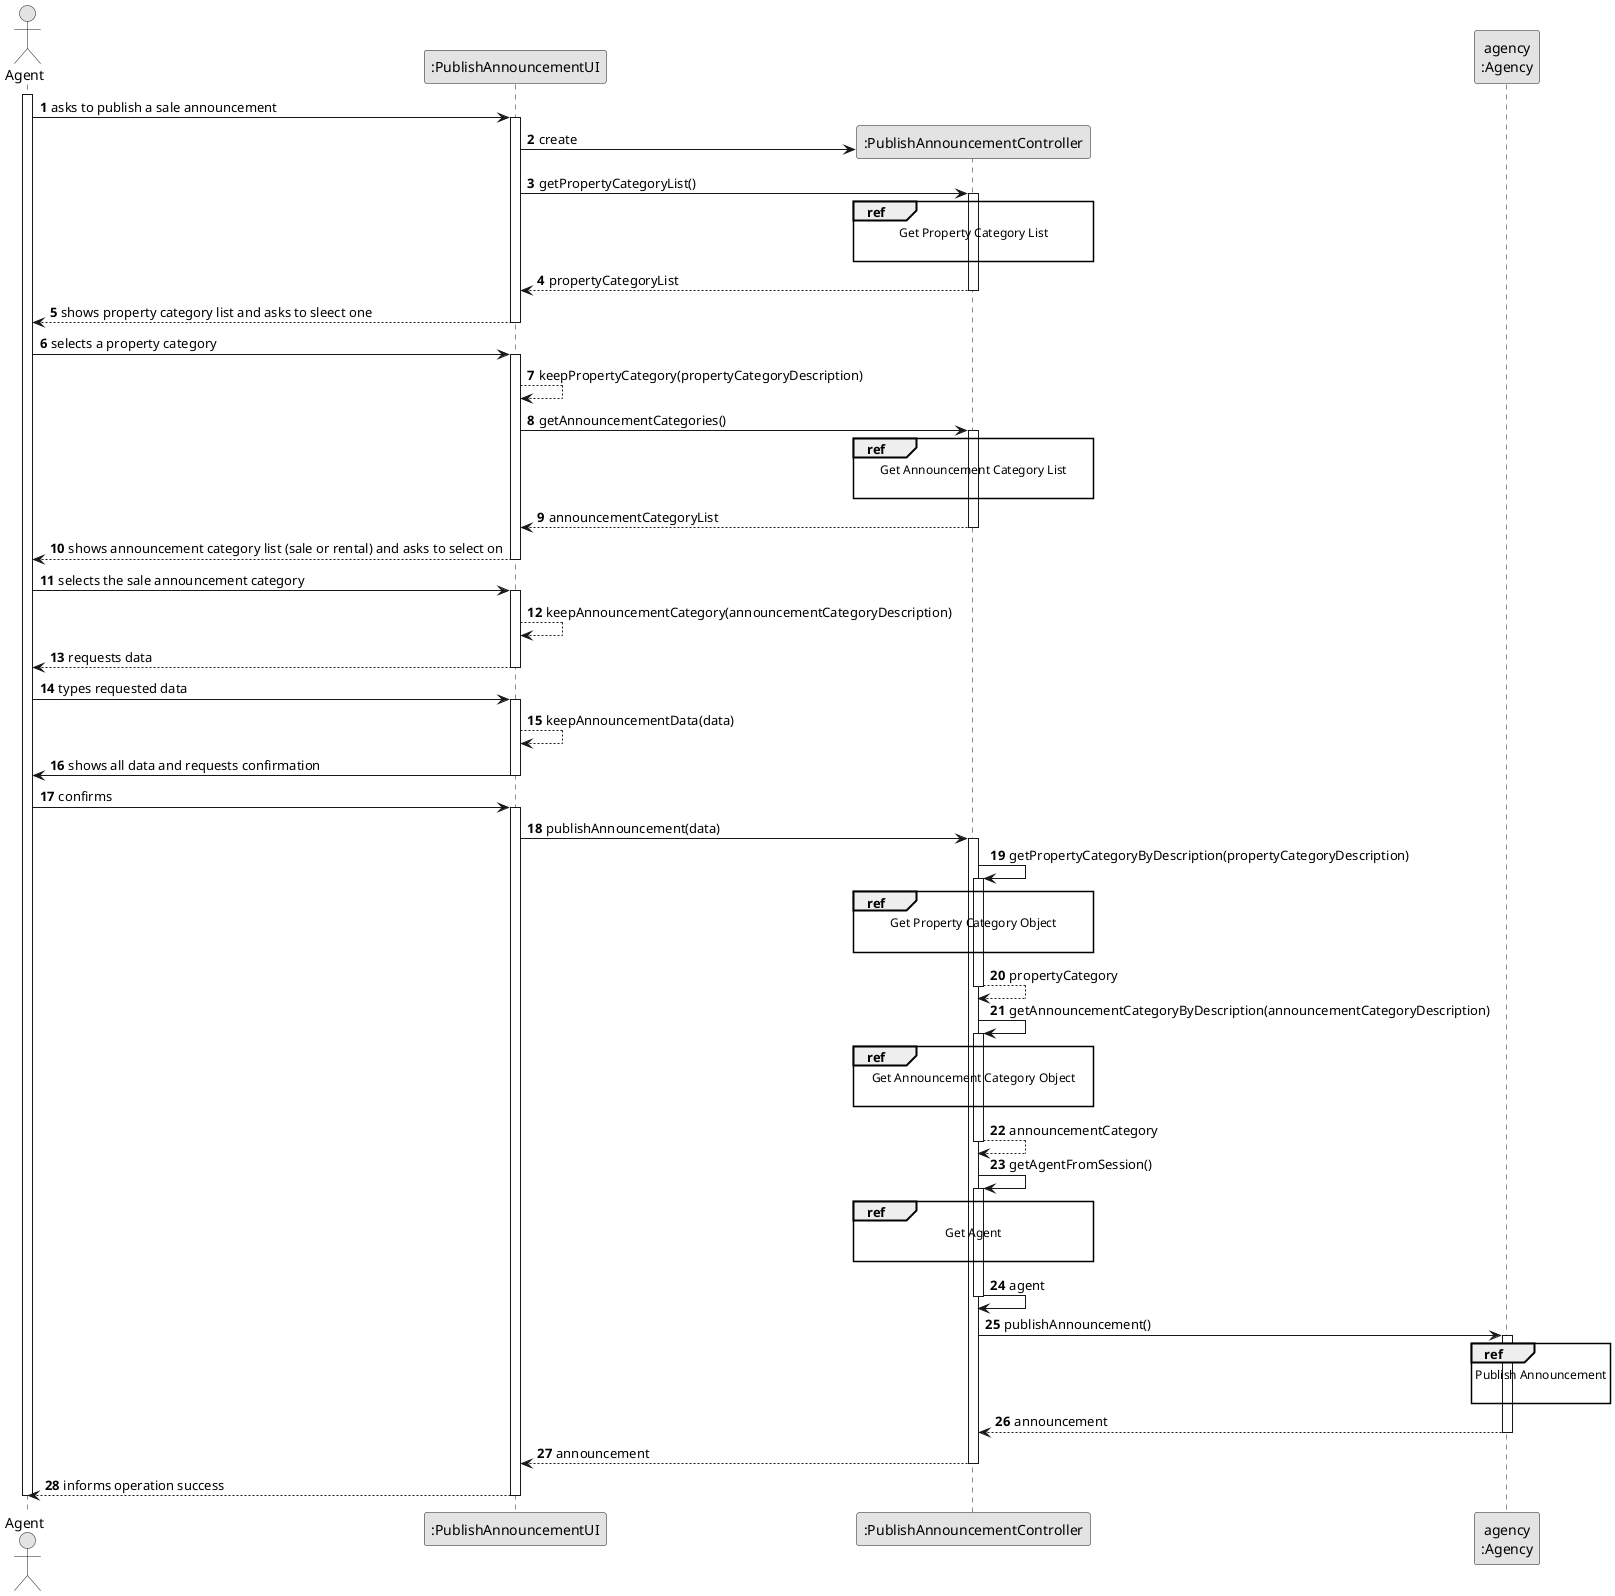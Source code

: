 @startuml
skinparam monochrome true
skinparam packageStyle rectangle
skinparam shadowing false

autonumber

'hide footbox
actor "Agent" as Agent
participant ":PublishAnnouncementUI" as UI
participant ":PublishAnnouncementController" as Controller
participant "agency\n:Agency" as Agency

activate Agent

    Agent -> UI : asks to publish a sale announcement

    activate UI

        UI -> Controller** : create
        UI -> Controller : getPropertyCategoryList()
        ref over Controller
            Get Property Category List

        end ref

        activate Controller

            Controller --> UI : propertyCategoryList
        deactivate Controller

        UI --> Agent : shows property category list and asks to sleect one
    deactivate UI

    Agent -> UI : selects a property category
    activate UI

    UI --> UI : keepPropertyCategory(propertyCategoryDescription)

    UI -> Controller : getAnnouncementCategories()
    activate Controller

    ref over Controller
                Get Announcement Category List

            end ref

    Controller --> UI : announcementCategoryList
    deactivate Controller

        UI --> Agent : shows announcement category list (sale or rental) and asks to select on
    deactivate UI

    Agent -> UI : selects the sale announcement category
    activate UI

    UI --> UI : keepAnnouncementCategory(announcementCategoryDescription)

        UI --> Agent : requests data
    deactivate UI

    Agent -> UI : types requested data
    activate UI

    UI --> UI : keepAnnouncementData(data)

    UI -> Agent : shows all data and requests confirmation
    deactivate UI

    Agent -> UI : confirms
    activate UI

    UI -> Controller : publishAnnouncement(data)
    activate Controller

            Controller -> Controller : getPropertyCategoryByDescription(propertyCategoryDescription)
            activate Controller

                ref over Controller
                    Get Property Category Object

                end ref

                Controller --> Controller : propertyCategory
            deactivate Controller

            Controller -> Controller : getAnnouncementCategoryByDescription(announcementCategoryDescription)
            activate Controller

                ref over Controller
                Get Announcement Category Object

                end ref

            Controller --> Controller : announcementCategory
            deactivate Controller



            Controller -> Controller : getAgentFromSession()
            activate Controller

                ref over Controller
                    Get Agent

                end ref
                Controller -> Controller : agent
            deactivate Controller

            Controller -> Agency: publishAnnouncement()
            activate Agency

                ref over Agency
                    Publish Announcement

                end

                Agency --> Controller : announcement
            deactivate Agency

            Controller --> UI: announcement
            deactivate Controller
            UI --> Agent: informs operation success
    deactivate UI

deactivate Agent

@enduml